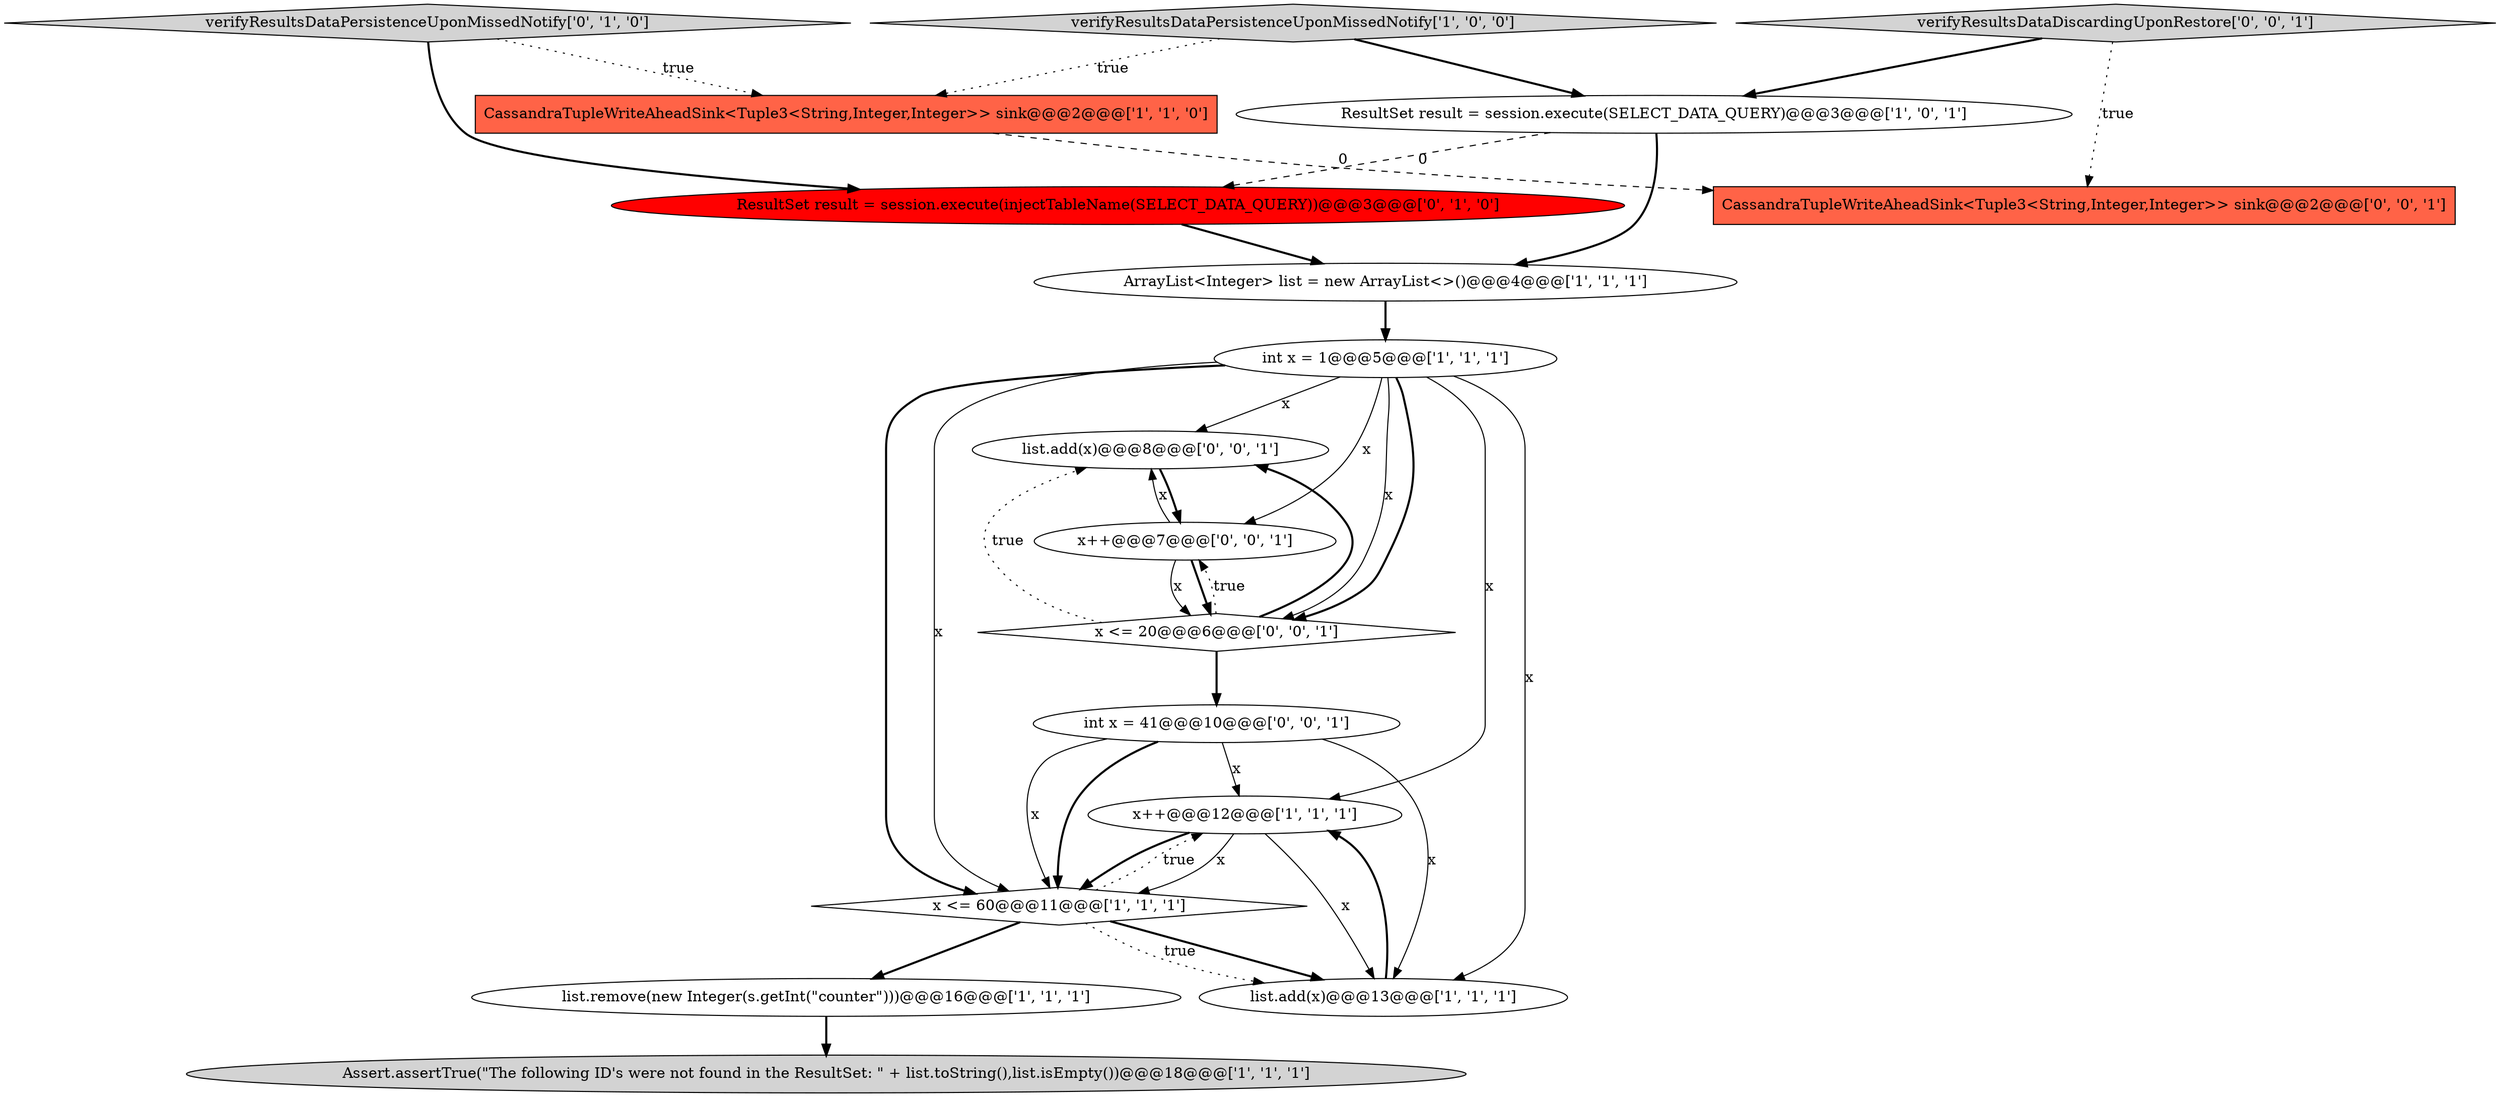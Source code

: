 digraph {
15 [style = filled, label = "int x = 41@@@10@@@['0', '0', '1']", fillcolor = white, shape = ellipse image = "AAA0AAABBB3BBB"];
0 [style = filled, label = "x++@@@12@@@['1', '1', '1']", fillcolor = white, shape = ellipse image = "AAA0AAABBB1BBB"];
17 [style = filled, label = "list.add(x)@@@8@@@['0', '0', '1']", fillcolor = white, shape = ellipse image = "AAA0AAABBB3BBB"];
5 [style = filled, label = "list.remove(new Integer(s.getInt(\"counter\")))@@@16@@@['1', '1', '1']", fillcolor = white, shape = ellipse image = "AAA0AAABBB1BBB"];
1 [style = filled, label = "x <= 60@@@11@@@['1', '1', '1']", fillcolor = white, shape = diamond image = "AAA0AAABBB1BBB"];
13 [style = filled, label = "CassandraTupleWriteAheadSink<Tuple3<String,Integer,Integer>> sink@@@2@@@['0', '0', '1']", fillcolor = tomato, shape = box image = "AAA0AAABBB3BBB"];
11 [style = filled, label = "ResultSet result = session.execute(injectTableName(SELECT_DATA_QUERY))@@@3@@@['0', '1', '0']", fillcolor = red, shape = ellipse image = "AAA1AAABBB2BBB"];
7 [style = filled, label = "verifyResultsDataPersistenceUponMissedNotify['1', '0', '0']", fillcolor = lightgray, shape = diamond image = "AAA0AAABBB1BBB"];
3 [style = filled, label = "CassandraTupleWriteAheadSink<Tuple3<String,Integer,Integer>> sink@@@2@@@['1', '1', '0']", fillcolor = tomato, shape = box image = "AAA0AAABBB1BBB"];
12 [style = filled, label = "verifyResultsDataDiscardingUponRestore['0', '0', '1']", fillcolor = lightgray, shape = diamond image = "AAA0AAABBB3BBB"];
2 [style = filled, label = "ResultSet result = session.execute(SELECT_DATA_QUERY)@@@3@@@['1', '0', '1']", fillcolor = white, shape = ellipse image = "AAA0AAABBB1BBB"];
6 [style = filled, label = "Assert.assertTrue(\"The following ID's were not found in the ResultSet: \" + list.toString(),list.isEmpty())@@@18@@@['1', '1', '1']", fillcolor = lightgray, shape = ellipse image = "AAA0AAABBB1BBB"];
8 [style = filled, label = "ArrayList<Integer> list = new ArrayList<>()@@@4@@@['1', '1', '1']", fillcolor = white, shape = ellipse image = "AAA0AAABBB1BBB"];
16 [style = filled, label = "x++@@@7@@@['0', '0', '1']", fillcolor = white, shape = ellipse image = "AAA0AAABBB3BBB"];
14 [style = filled, label = "x <= 20@@@6@@@['0', '0', '1']", fillcolor = white, shape = diamond image = "AAA0AAABBB3BBB"];
10 [style = filled, label = "verifyResultsDataPersistenceUponMissedNotify['0', '1', '0']", fillcolor = lightgray, shape = diamond image = "AAA0AAABBB2BBB"];
4 [style = filled, label = "list.add(x)@@@13@@@['1', '1', '1']", fillcolor = white, shape = ellipse image = "AAA0AAABBB1BBB"];
9 [style = filled, label = "int x = 1@@@5@@@['1', '1', '1']", fillcolor = white, shape = ellipse image = "AAA0AAABBB1BBB"];
1->5 [style = bold, label=""];
1->4 [style = bold, label=""];
0->1 [style = solid, label="x"];
9->14 [style = solid, label="x"];
15->0 [style = solid, label="x"];
15->4 [style = solid, label="x"];
9->0 [style = solid, label="x"];
9->17 [style = solid, label="x"];
10->3 [style = dotted, label="true"];
14->17 [style = bold, label=""];
1->4 [style = dotted, label="true"];
3->13 [style = dashed, label="0"];
4->0 [style = bold, label=""];
14->16 [style = dotted, label="true"];
14->17 [style = dotted, label="true"];
12->2 [style = bold, label=""];
0->4 [style = solid, label="x"];
12->13 [style = dotted, label="true"];
10->11 [style = bold, label=""];
16->17 [style = solid, label="x"];
5->6 [style = bold, label=""];
16->14 [style = solid, label="x"];
7->3 [style = dotted, label="true"];
7->2 [style = bold, label=""];
0->1 [style = bold, label=""];
15->1 [style = solid, label="x"];
8->9 [style = bold, label=""];
9->14 [style = bold, label=""];
11->8 [style = bold, label=""];
16->14 [style = bold, label=""];
2->11 [style = dashed, label="0"];
14->15 [style = bold, label=""];
1->0 [style = dotted, label="true"];
9->1 [style = bold, label=""];
9->4 [style = solid, label="x"];
9->16 [style = solid, label="x"];
17->16 [style = bold, label=""];
2->8 [style = bold, label=""];
15->1 [style = bold, label=""];
9->1 [style = solid, label="x"];
}
